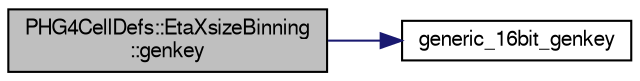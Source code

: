 digraph "PHG4CellDefs::EtaXsizeBinning::genkey"
{
  bgcolor="transparent";
  edge [fontname="FreeSans",fontsize="10",labelfontname="FreeSans",labelfontsize="10"];
  node [fontname="FreeSans",fontsize="10",shape=record];
  rankdir="LR";
  Node1 [label="PHG4CellDefs::EtaXsizeBinning\l::genkey",height=0.2,width=0.4,color="black", fillcolor="grey75", style="filled" fontcolor="black"];
  Node1 -> Node2 [color="midnightblue",fontsize="10",style="solid",fontname="FreeSans"];
  Node2 [label="generic_16bit_genkey",height=0.2,width=0.4,color="black",URL="$d9/d13/PHG4CellDefs_8cc.html#a85ba9f720354d77b858e20c95a1b8f9e"];
}
